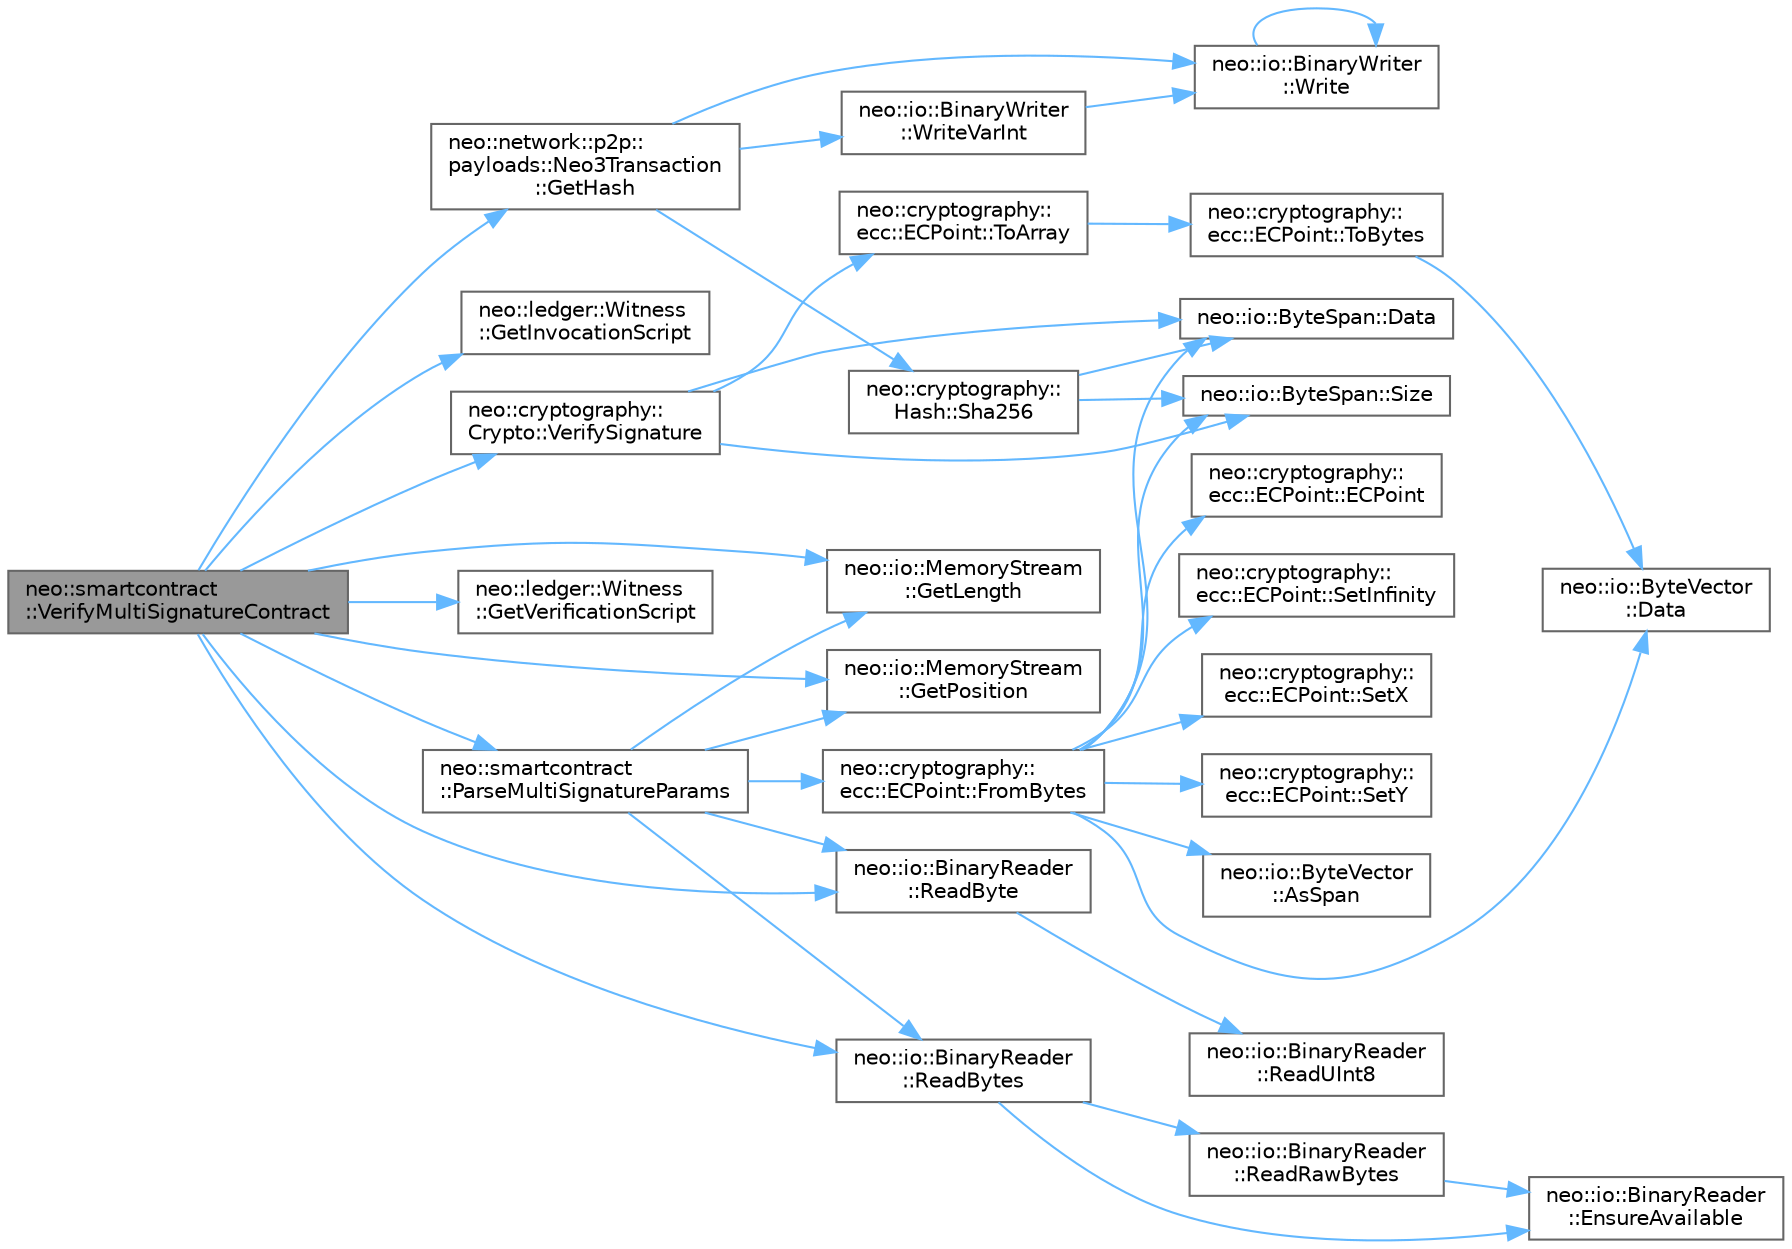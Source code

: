digraph "neo::smartcontract::VerifyMultiSignatureContract"
{
 // LATEX_PDF_SIZE
  bgcolor="transparent";
  edge [fontname=Helvetica,fontsize=10,labelfontname=Helvetica,labelfontsize=10];
  node [fontname=Helvetica,fontsize=10,shape=box,height=0.2,width=0.4];
  rankdir="LR";
  Node1 [id="Node000001",label="neo::smartcontract\l::VerifyMultiSignatureContract",height=0.2,width=0.4,color="gray40", fillcolor="grey60", style="filled", fontcolor="black",tooltip=" "];
  Node1 -> Node2 [id="edge39_Node000001_Node000002",color="steelblue1",style="solid",tooltip=" "];
  Node2 [id="Node000002",label="neo::network::p2p::\lpayloads::Neo3Transaction\l::GetHash",height=0.2,width=0.4,color="grey40", fillcolor="white", style="filled",URL="$classneo_1_1network_1_1p2p_1_1payloads_1_1_neo3_transaction.html#ace06ea36a27942bcb338585d8f8db380",tooltip="Gets the hash of the transaction."];
  Node2 -> Node3 [id="edge40_Node000002_Node000003",color="steelblue1",style="solid",tooltip=" "];
  Node3 [id="Node000003",label="neo::cryptography::\lHash::Sha256",height=0.2,width=0.4,color="grey40", fillcolor="white", style="filled",URL="$classneo_1_1cryptography_1_1_hash.html#a45b12e21ad2391d1919f3eb7b61f683a",tooltip="Computes SHA256 hash."];
  Node3 -> Node4 [id="edge41_Node000003_Node000004",color="steelblue1",style="solid",tooltip=" "];
  Node4 [id="Node000004",label="neo::io::ByteSpan::Data",height=0.2,width=0.4,color="grey40", fillcolor="white", style="filled",URL="$classneo_1_1io_1_1_byte_span.html#a0285a19eb5cd212ecd1079e0bc5e494c",tooltip="Gets a pointer to the data."];
  Node3 -> Node5 [id="edge42_Node000003_Node000005",color="steelblue1",style="solid",tooltip=" "];
  Node5 [id="Node000005",label="neo::io::ByteSpan::Size",height=0.2,width=0.4,color="grey40", fillcolor="white", style="filled",URL="$classneo_1_1io_1_1_byte_span.html#a4a869430800a37dcbeefac6f36468fcb",tooltip="Gets the size of the ByteSpan."];
  Node2 -> Node6 [id="edge43_Node000002_Node000006",color="steelblue1",style="solid",tooltip=" "];
  Node6 [id="Node000006",label="neo::io::BinaryWriter\l::Write",height=0.2,width=0.4,color="grey40", fillcolor="white", style="filled",URL="$classneo_1_1io_1_1_binary_writer.html#ac50767ade20a9099ba7e6b6ed684ef45",tooltip="Writes a boolean value to the stream."];
  Node6 -> Node6 [id="edge44_Node000006_Node000006",color="steelblue1",style="solid",tooltip=" "];
  Node2 -> Node7 [id="edge45_Node000002_Node000007",color="steelblue1",style="solid",tooltip=" "];
  Node7 [id="Node000007",label="neo::io::BinaryWriter\l::WriteVarInt",height=0.2,width=0.4,color="grey40", fillcolor="white", style="filled",URL="$classneo_1_1io_1_1_binary_writer.html#a39fc5781e0d7a018ac8a1d86fea0cd4e",tooltip="Writes a variable-length integer to the stream."];
  Node7 -> Node6 [id="edge46_Node000007_Node000006",color="steelblue1",style="solid",tooltip=" "];
  Node1 -> Node8 [id="edge47_Node000001_Node000008",color="steelblue1",style="solid",tooltip=" "];
  Node8 [id="Node000008",label="neo::ledger::Witness\l::GetInvocationScript",height=0.2,width=0.4,color="grey40", fillcolor="white", style="filled",URL="$classneo_1_1ledger_1_1_witness.html#a3dc2fcb75e37d27b2d4a670b1625eefc",tooltip="Gets the invocation script."];
  Node1 -> Node9 [id="edge48_Node000001_Node000009",color="steelblue1",style="solid",tooltip=" "];
  Node9 [id="Node000009",label="neo::io::MemoryStream\l::GetLength",height=0.2,width=0.4,color="grey40", fillcolor="white", style="filled",URL="$classneo_1_1io_1_1_memory_stream.html#ae140b09a408ec473dad07e372badbec3",tooltip="Gets the length of the stream."];
  Node1 -> Node10 [id="edge49_Node000001_Node000010",color="steelblue1",style="solid",tooltip=" "];
  Node10 [id="Node000010",label="neo::io::MemoryStream\l::GetPosition",height=0.2,width=0.4,color="grey40", fillcolor="white", style="filled",URL="$classneo_1_1io_1_1_memory_stream.html#ae0a4bbc5eb3341fd5e90e129d94d6d13",tooltip="Gets the current position in the stream."];
  Node1 -> Node11 [id="edge50_Node000001_Node000011",color="steelblue1",style="solid",tooltip=" "];
  Node11 [id="Node000011",label="neo::ledger::Witness\l::GetVerificationScript",height=0.2,width=0.4,color="grey40", fillcolor="white", style="filled",URL="$classneo_1_1ledger_1_1_witness.html#a412d57ef4501b6f67dd1b126c3d1aafa",tooltip="Gets the verification script."];
  Node1 -> Node12 [id="edge51_Node000001_Node000012",color="steelblue1",style="solid",tooltip=" "];
  Node12 [id="Node000012",label="neo::smartcontract\l::ParseMultiSignatureParams",height=0.2,width=0.4,color="grey40", fillcolor="white", style="filled",URL="$namespaceneo_1_1smartcontract.html#a1fea1152bd2034b21f06406e4a815ba7",tooltip=" "];
  Node12 -> Node13 [id="edge52_Node000012_Node000013",color="steelblue1",style="solid",tooltip=" "];
  Node13 [id="Node000013",label="neo::cryptography::\lecc::ECPoint::FromBytes",height=0.2,width=0.4,color="grey40", fillcolor="white", style="filled",URL="$classneo_1_1cryptography_1_1ecc_1_1_e_c_point.html#a76149bc8215c7297d3bd54d273bdaaca",tooltip="Creates an ECPoint from a byte array."];
  Node13 -> Node14 [id="edge53_Node000013_Node000014",color="steelblue1",style="solid",tooltip=" "];
  Node14 [id="Node000014",label="neo::io::ByteVector\l::AsSpan",height=0.2,width=0.4,color="grey40", fillcolor="white", style="filled",URL="$classneo_1_1io_1_1_byte_vector.html#a95791d958ed4ec88d32e811b51d90451",tooltip="Converts the ByteVector to a ByteSpan."];
  Node13 -> Node4 [id="edge54_Node000013_Node000004",color="steelblue1",style="solid",tooltip=" "];
  Node13 -> Node15 [id="edge55_Node000013_Node000015",color="steelblue1",style="solid",tooltip=" "];
  Node15 [id="Node000015",label="neo::io::ByteVector\l::Data",height=0.2,width=0.4,color="grey40", fillcolor="white", style="filled",URL="$classneo_1_1io_1_1_byte_vector.html#a971af50d2778c4435c924cf4b839e8a1",tooltip="Gets a pointer to the data."];
  Node13 -> Node16 [id="edge56_Node000013_Node000016",color="steelblue1",style="solid",tooltip=" "];
  Node16 [id="Node000016",label="neo::cryptography::\lecc::ECPoint::ECPoint",height=0.2,width=0.4,color="grey40", fillcolor="white", style="filled",URL="$classneo_1_1cryptography_1_1ecc_1_1_e_c_point.html#ae4a83f7a5dcc95b65abd3e694adff846",tooltip="Constructs an empty ECPoint."];
  Node13 -> Node17 [id="edge57_Node000013_Node000017",color="steelblue1",style="solid",tooltip=" "];
  Node17 [id="Node000017",label="neo::cryptography::\lecc::ECPoint::SetInfinity",height=0.2,width=0.4,color="grey40", fillcolor="white", style="filled",URL="$classneo_1_1cryptography_1_1ecc_1_1_e_c_point.html#a1dd6d4a8073b2c4effa350fd1eaecb73",tooltip="Sets whether this point is at infinity."];
  Node13 -> Node18 [id="edge58_Node000013_Node000018",color="steelblue1",style="solid",tooltip=" "];
  Node18 [id="Node000018",label="neo::cryptography::\lecc::ECPoint::SetX",height=0.2,width=0.4,color="grey40", fillcolor="white", style="filled",URL="$classneo_1_1cryptography_1_1ecc_1_1_e_c_point.html#abea50aec908986d1271d824ae00400b7",tooltip="Sets the X coordinate."];
  Node13 -> Node19 [id="edge59_Node000013_Node000019",color="steelblue1",style="solid",tooltip=" "];
  Node19 [id="Node000019",label="neo::cryptography::\lecc::ECPoint::SetY",height=0.2,width=0.4,color="grey40", fillcolor="white", style="filled",URL="$classneo_1_1cryptography_1_1ecc_1_1_e_c_point.html#a052a97ced0b56150a48256bbece321c5",tooltip="Sets the Y coordinate."];
  Node13 -> Node5 [id="edge60_Node000013_Node000005",color="steelblue1",style="solid",tooltip=" "];
  Node12 -> Node9 [id="edge61_Node000012_Node000009",color="steelblue1",style="solid",tooltip=" "];
  Node12 -> Node10 [id="edge62_Node000012_Node000010",color="steelblue1",style="solid",tooltip=" "];
  Node12 -> Node20 [id="edge63_Node000012_Node000020",color="steelblue1",style="solid",tooltip=" "];
  Node20 [id="Node000020",label="neo::io::BinaryReader\l::ReadByte",height=0.2,width=0.4,color="grey40", fillcolor="white", style="filled",URL="$classneo_1_1io_1_1_binary_reader.html#acdcfcae157144bbbc188ff8bf00cd55d",tooltip="Reads a single byte from the stream."];
  Node20 -> Node21 [id="edge64_Node000020_Node000021",color="steelblue1",style="solid",tooltip=" "];
  Node21 [id="Node000021",label="neo::io::BinaryReader\l::ReadUInt8",height=0.2,width=0.4,color="grey40", fillcolor="white", style="filled",URL="$classneo_1_1io_1_1_binary_reader.html#a3b93ff9ad86d70fb5091267936092a59",tooltip="Reads an 8-bit unsigned integer from the stream."];
  Node12 -> Node22 [id="edge65_Node000012_Node000022",color="steelblue1",style="solid",tooltip=" "];
  Node22 [id="Node000022",label="neo::io::BinaryReader\l::ReadBytes",height=0.2,width=0.4,color="grey40", fillcolor="white", style="filled",URL="$classneo_1_1io_1_1_binary_reader.html#aaa4a5f7dcf558723668d35b0b31f93f1",tooltip="Reads a byte array from the stream."];
  Node22 -> Node23 [id="edge66_Node000022_Node000023",color="steelblue1",style="solid",tooltip=" "];
  Node23 [id="Node000023",label="neo::io::BinaryReader\l::EnsureAvailable",height=0.2,width=0.4,color="grey40", fillcolor="white", style="filled",URL="$classneo_1_1io_1_1_binary_reader.html#a2bfd19e979fbdb9b340cc8dd78a9ca72",tooltip="Checks if enough bytes are available to read."];
  Node22 -> Node24 [id="edge67_Node000022_Node000024",color="steelblue1",style="solid",tooltip=" "];
  Node24 [id="Node000024",label="neo::io::BinaryReader\l::ReadRawBytes",height=0.2,width=0.4,color="grey40", fillcolor="white", style="filled",URL="$classneo_1_1io_1_1_binary_reader.html#a890faf334a0500b4474a6b2f91e63e51",tooltip="Helper method to read raw bytes from either stream or memory."];
  Node24 -> Node23 [id="edge68_Node000024_Node000023",color="steelblue1",style="solid",tooltip=" "];
  Node1 -> Node20 [id="edge69_Node000001_Node000020",color="steelblue1",style="solid",tooltip=" "];
  Node1 -> Node22 [id="edge70_Node000001_Node000022",color="steelblue1",style="solid",tooltip=" "];
  Node1 -> Node25 [id="edge71_Node000001_Node000025",color="steelblue1",style="solid",tooltip=" "];
  Node25 [id="Node000025",label="neo::cryptography::\lCrypto::VerifySignature",height=0.2,width=0.4,color="grey40", fillcolor="white", style="filled",URL="$classneo_1_1cryptography_1_1_crypto.html#ab8f7b7fd3cbef11030acce3439ea5800",tooltip="Verifies a signature."];
  Node25 -> Node4 [id="edge72_Node000025_Node000004",color="steelblue1",style="solid",tooltip=" "];
  Node25 -> Node5 [id="edge73_Node000025_Node000005",color="steelblue1",style="solid",tooltip=" "];
  Node25 -> Node26 [id="edge74_Node000025_Node000026",color="steelblue1",style="solid",tooltip=" "];
  Node26 [id="Node000026",label="neo::cryptography::\lecc::ECPoint::ToArray",height=0.2,width=0.4,color="grey40", fillcolor="white", style="filled",URL="$classneo_1_1cryptography_1_1ecc_1_1_e_c_point.html#ac78e405cf844e51af4f0830b2b392368",tooltip="Converts this point to a byte array (compressed format). This method matches the C# ECPoint...."];
  Node26 -> Node27 [id="edge75_Node000026_Node000027",color="steelblue1",style="solid",tooltip=" "];
  Node27 [id="Node000027",label="neo::cryptography::\lecc::ECPoint::ToBytes",height=0.2,width=0.4,color="grey40", fillcolor="white", style="filled",URL="$classneo_1_1cryptography_1_1ecc_1_1_e_c_point.html#acaf3aa20394e9261354877c0e64c8f37",tooltip="Converts this point to a byte array."];
  Node27 -> Node15 [id="edge76_Node000027_Node000015",color="steelblue1",style="solid",tooltip=" "];
}
